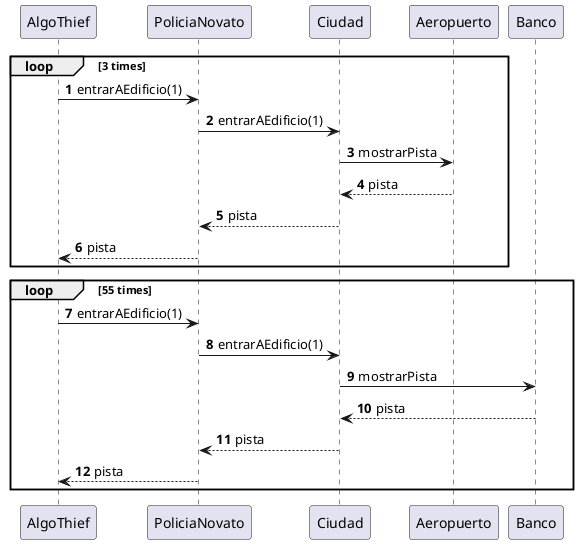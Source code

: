 @startuml
'https://plantuml.com/sequence-diagram

autonumber
loop 3 times
    AlgoThief -> PoliciaNovato : entrarAEdificio(1)
    PoliciaNovato -> Ciudad : entrarAEdificio(1)
    Ciudad -> Aeropuerto : mostrarPista
    Aeropuerto --> Ciudad : pista
    Ciudad --> PoliciaNovato : pista
    PoliciaNovato --> AlgoThief : pista

end

loop 55 times
    AlgoThief -> PoliciaNovato : entrarAEdificio(1)
    PoliciaNovato -> Ciudad : entrarAEdificio(1)
    Ciudad -> Banco : mostrarPista
    Banco --> Ciudad : pista
    Ciudad --> PoliciaNovato : pista
    PoliciaNovato --> AlgoThief : pista

end

@enduml

Vista un Aeropuerto (3 veces):
Se despliega una pista.
Vista un Puerto (55 veces):
Se despliega una pista.
